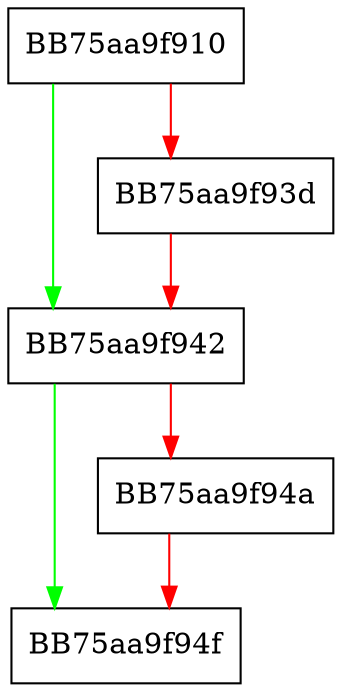 digraph RpfAPI_LshashFinalLong {
  node [shape="box"];
  graph [splines=ortho];
  BB75aa9f910 -> BB75aa9f942 [color="green"];
  BB75aa9f910 -> BB75aa9f93d [color="red"];
  BB75aa9f93d -> BB75aa9f942 [color="red"];
  BB75aa9f942 -> BB75aa9f94f [color="green"];
  BB75aa9f942 -> BB75aa9f94a [color="red"];
  BB75aa9f94a -> BB75aa9f94f [color="red"];
}